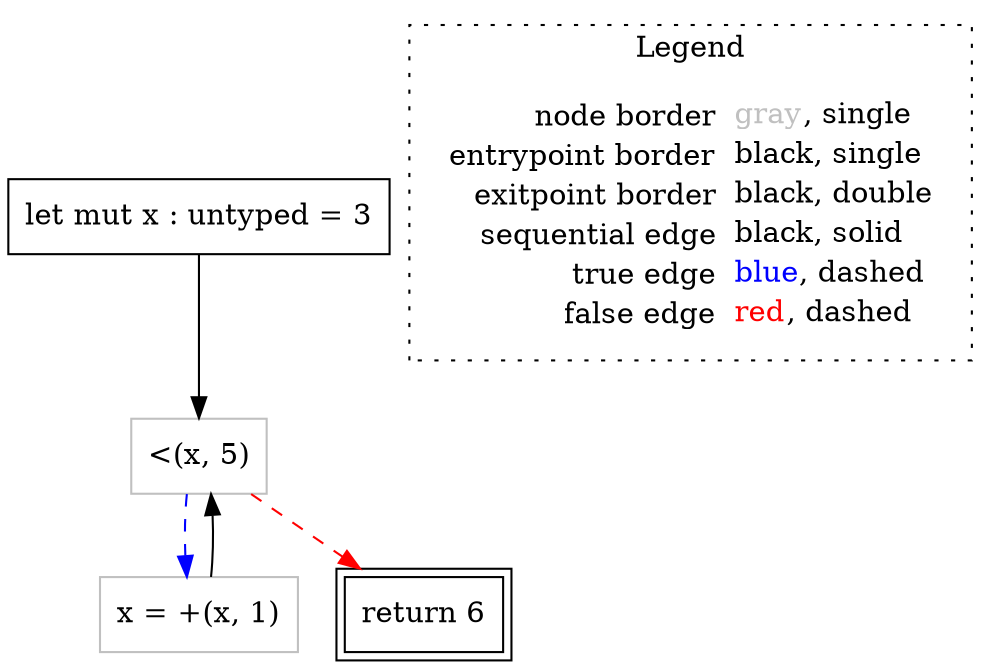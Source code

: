 digraph {
	"node0" [shape="rect",color="black",label=<let mut x : untyped = 3>];
	"node1" [shape="rect",color="gray",label=<&lt;(x, 5)>];
	"node2" [shape="rect",color="gray",label=<x = +(x, 1)>];
	"node3" [shape="rect",color="black",peripheries="2",label=<return 6>];
	"node0" -> "node1" [color="black"];
	"node1" -> "node2" [color="blue",style="dashed"];
	"node1" -> "node3" [color="red",style="dashed"];
	"node2" -> "node1" [color="black"];
subgraph cluster_legend {
	label="Legend";
	style=dotted;
	node [shape=plaintext];
	"legend" [label=<<table border="0" cellpadding="2" cellspacing="0" cellborder="0"><tr><td align="right">node border&nbsp;</td><td align="left"><font color="gray">gray</font>, single</td></tr><tr><td align="right">entrypoint border&nbsp;</td><td align="left"><font color="black">black</font>, single</td></tr><tr><td align="right">exitpoint border&nbsp;</td><td align="left"><font color="black">black</font>, double</td></tr><tr><td align="right">sequential edge&nbsp;</td><td align="left"><font color="black">black</font>, solid</td></tr><tr><td align="right">true edge&nbsp;</td><td align="left"><font color="blue">blue</font>, dashed</td></tr><tr><td align="right">false edge&nbsp;</td><td align="left"><font color="red">red</font>, dashed</td></tr></table>>];
}

}
